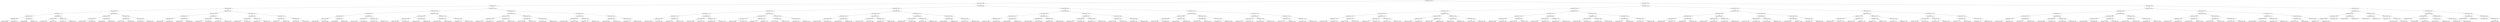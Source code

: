 digraph G{
591547076 [label="Node{data=[3119, 3119]}"]
591547076 -> 1347476631
1347476631 [label="Node{data=[2506, 2506]}"]
1347476631 -> 574162094
574162094 [label="Node{data=[961, 961]}"]
574162094 -> 930436686
930436686 [label="Node{data=[898, 898]}"]
930436686 -> 105917966
105917966 [label="Node{data=[880, 880]}"]
105917966 -> 1353907767
1353907767 [label="Node{data=[872, 872]}"]
1353907767 -> 985963771
985963771 [label="Node{data=[868, 868]}"]
985963771 -> 664697547
664697547 [label="Node{data=[866, 866]}"]
664697547 -> 540610664
540610664 [label="Node{data=[856, 856]}"]
664697547 -> 1740443934
1740443934 [label="Node{data=[867, 867]}"]
985963771 -> 2038458966
2038458966 [label="Node{data=[870, 870]}"]
2038458966 -> 765206415
765206415 [label="Node{data=[869, 869]}"]
2038458966 -> 1171185668
1171185668 [label="Node{data=[871, 871]}"]
1353907767 -> 1257520194
1257520194 [label="Node{data=[876, 876]}"]
1257520194 -> 819740048
819740048 [label="Node{data=[874, 874]}"]
819740048 -> 2112957539
2112957539 [label="Node{data=[873, 873]}"]
819740048 -> 1326267673
1326267673 [label="Node{data=[875, 875]}"]
1257520194 -> 619716246
619716246 [label="Node{data=[878, 878]}"]
619716246 -> 1972475685
1972475685 [label="Node{data=[877, 877]}"]
619716246 -> 24592320
24592320 [label="Node{data=[879, 879]}"]
105917966 -> 657731330
657731330 [label="Node{data=[890, 890]}"]
657731330 -> 60068316
60068316 [label="Node{data=[886, 886]}"]
60068316 -> 2051343924
2051343924 [label="Node{data=[884, 884]}"]
2051343924 -> 1114943363
1114943363 [label="Node{data=[883, 883]}"]
2051343924 -> 1144968432
1144968432 [label="Node{data=[885, 885]}"]
60068316 -> 1669576666
1669576666 [label="Node{data=[888, 888]}"]
1669576666 -> 824539448
824539448 [label="Node{data=[887, 887]}"]
1669576666 -> 1456128040
1456128040 [label="Node{data=[889, 889]}"]
657731330 -> 1692473173
1692473173 [label="Node{data=[894, 894]}"]
1692473173 -> 438452596
438452596 [label="Node{data=[892, 892]}"]
438452596 -> 13895601
13895601 [label="Node{data=[891, 891]}"]
438452596 -> 10443779
10443779 [label="Node{data=[893, 893]}"]
1692473173 -> 1822996730
1822996730 [label="Node{data=[896, 896]}"]
1822996730 -> 1678343674
1678343674 [label="Node{data=[895, 895]}"]
1822996730 -> 1153435461
1153435461 [label="Node{data=[897, 897]}"]
930436686 -> 1044718746
1044718746 [label="Node{data=[914, 914]}"]
1044718746 -> 386081984
386081984 [label="Node{data=[906, 906]}"]
386081984 -> 944401783
944401783 [label="Node{data=[902, 902]}"]
944401783 -> 2088021780
2088021780 [label="Node{data=[900, 900]}"]
2088021780 -> 1795306996
1795306996 [label="Node{data=[899, 899]}"]
2088021780 -> 1697200496
1697200496 [label="Node{data=[901, 901]}"]
944401783 -> 249807223
249807223 [label="Node{data=[904, 904]}"]
249807223 -> 1463210928
1463210928 [label="Node{data=[903, 903]}"]
249807223 -> 769777975
769777975 [label="Node{data=[905, 905]}"]
386081984 -> 19906370
19906370 [label="Node{data=[910, 910]}"]
19906370 -> 290926185
290926185 [label="Node{data=[908, 908]}"]
290926185 -> 1880999072
1880999072 [label="Node{data=[907, 907]}"]
290926185 -> 1389853645
1389853645 [label="Node{data=[909, 909]}"]
19906370 -> 780012410
780012410 [label="Node{data=[912, 912]}"]
780012410 -> 108154042
108154042 [label="Node{data=[911, 911]}"]
780012410 -> 416591888
416591888 [label="Node{data=[913, 913]}"]
1044718746 -> 1899280852
1899280852 [label="Node{data=[922, 922]}"]
1899280852 -> 802113875
802113875 [label="Node{data=[918, 918]}"]
802113875 -> 994891660
994891660 [label="Node{data=[916, 916]}"]
994891660 -> 103134405
103134405 [label="Node{data=[915, 915]}"]
994891660 -> 1376475084
1376475084 [label="Node{data=[917, 917]}"]
802113875 -> 123410703
123410703 [label="Node{data=[920, 920]}"]
123410703 -> 1526095583
1526095583 [label="Node{data=[919, 919]}"]
123410703 -> 1902004952
1902004952 [label="Node{data=[921, 921]}"]
1899280852 -> 2036581896
2036581896 [label="Node{data=[957, 957]}"]
2036581896 -> 640625482
640625482 [label="Node{data=[947, 947]}"]
640625482 -> 1321699830
1321699830 [label="Node{data=[923, 923]}"]
640625482 -> 1296831100
1296831100 [label="Node{data=[956, 956]}"]
2036581896 -> 720948827
720948827 [label="Node{data=[959, 959]}"]
720948827 -> 1976751413
1976751413 [label="Node{data=[958, 958]}"]
720948827 -> 128481856
128481856 [label="Node{data=[960, 960]}"]
574162094 -> 710563643
710563643 [label="Node{data=[2474, 2474]}"]
710563643 -> 1186778685
1186778685 [label="Node{data=[2458, 2458]}"]
1186778685 -> 631554210
631554210 [label="Node{data=[969, 969]}"]
631554210 -> 1637532716
1637532716 [label="Node{data=[965, 965]}"]
1637532716 -> 427926699
427926699 [label="Node{data=[963, 963]}"]
427926699 -> 971791488
971791488 [label="Node{data=[962, 962]}"]
427926699 -> 978201295
978201295 [label="Node{data=[964, 964]}"]
1637532716 -> 222441998
222441998 [label="Node{data=[967, 967]}"]
222441998 -> 426933233
426933233 [label="Node{data=[966, 966]}"]
222441998 -> 1109470211
1109470211 [label="Node{data=[968, 968]}"]
631554210 -> 158494426
158494426 [label="Node{data=[2352, 2352]}"]
158494426 -> 356319160
356319160 [label="Node{data=[971, 971]}"]
356319160 -> 521909021
521909021 [label="Node{data=[970, 970]}"]
356319160 -> 1410450889
1410450889 [label="Node{data=[988, 988]}"]
158494426 -> 1318024495
1318024495 [label="Node{data=[2443, 2443]}"]
1318024495 -> 1010602617
1010602617 [label="Node{data=[2423, 2423]}"]
1318024495 -> 2122145208
2122145208 [label="Node{data=[2457, 2457]}"]
1186778685 -> 613998643
613998643 [label="Node{data=[2466, 2466]}"]
613998643 -> 285990786
285990786 [label="Node{data=[2462, 2462]}"]
285990786 -> 1241262208
1241262208 [label="Node{data=[2460, 2460]}"]
1241262208 -> 1576545434
1576545434 [label="Node{data=[2459, 2459]}"]
1241262208 -> 1040373358
1040373358 [label="Node{data=[2461, 2461]}"]
285990786 -> 1908079075
1908079075 [label="Node{data=[2464, 2464]}"]
1908079075 -> 1504343932
1504343932 [label="Node{data=[2463, 2463]}"]
1908079075 -> 1160387631
1160387631 [label="Node{data=[2465, 2465]}"]
613998643 -> 1832059714
1832059714 [label="Node{data=[2470, 2470]}"]
1832059714 -> 1264618214
1264618214 [label="Node{data=[2468, 2468]}"]
1264618214 -> 1098585441
1098585441 [label="Node{data=[2467, 2467]}"]
1264618214 -> 1420141061
1420141061 [label="Node{data=[2469, 2469]}"]
1832059714 -> 570000064
570000064 [label="Node{data=[2472, 2472]}"]
570000064 -> 1845566371
1845566371 [label="Node{data=[2471, 2471]}"]
570000064 -> 2009651999
2009651999 [label="Node{data=[2473, 2473]}"]
710563643 -> 243591785
243591785 [label="Node{data=[2490, 2490]}"]
243591785 -> 1661376251
1661376251 [label="Node{data=[2482, 2482]}"]
1661376251 -> 96228667
96228667 [label="Node{data=[2478, 2478]}"]
96228667 -> 882734768
882734768 [label="Node{data=[2476, 2476]}"]
882734768 -> 501421544
501421544 [label="Node{data=[2475, 2475]}"]
882734768 -> 1250290145
1250290145 [label="Node{data=[2477, 2477]}"]
96228667 -> 771188743
771188743 [label="Node{data=[2480, 2480]}"]
771188743 -> 1921033215
1921033215 [label="Node{data=[2479, 2479]}"]
771188743 -> 2009703442
2009703442 [label="Node{data=[2481, 2481]}"]
1661376251 -> 317100523
317100523 [label="Node{data=[2486, 2486]}"]
317100523 -> 71791840
71791840 [label="Node{data=[2484, 2484]}"]
71791840 -> 1932505292
1932505292 [label="Node{data=[2483, 2483]}"]
71791840 -> 1232892815
1232892815 [label="Node{data=[2485, 2485]}"]
317100523 -> 1865669250
1865669250 [label="Node{data=[2488, 2488]}"]
1865669250 -> 1357661168
1357661168 [label="Node{data=[2487, 2487]}"]
1865669250 -> 1590374641
1590374641 [label="Node{data=[2489, 2489]}"]
243591785 -> 1954660524
1954660524 [label="Node{data=[2498, 2498]}"]
1954660524 -> 93840244
93840244 [label="Node{data=[2494, 2494]}"]
93840244 -> 928433141
928433141 [label="Node{data=[2492, 2492]}"]
928433141 -> 815604054
815604054 [label="Node{data=[2491, 2491]}"]
928433141 -> 1248002889
1248002889 [label="Node{data=[2493, 2493]}"]
93840244 -> 1893057842
1893057842 [label="Node{data=[2496, 2496]}"]
1893057842 -> 1906174390
1906174390 [label="Node{data=[2495, 2495]}"]
1893057842 -> 684974402
684974402 [label="Node{data=[2497, 2497]}"]
1954660524 -> 2063124058
2063124058 [label="Node{data=[2502, 2502]}"]
2063124058 -> 618295394
618295394 [label="Node{data=[2500, 2500]}"]
618295394 -> 982842646
982842646 [label="Node{data=[2499, 2499]}"]
618295394 -> 226149111
226149111 [label="Node{data=[2501, 2501]}"]
2063124058 -> 831262484
831262484 [label="Node{data=[2504, 2504]}"]
831262484 -> 1176641575
1176641575 [label="Node{data=[2503, 2503]}"]
831262484 -> 1531124152
1531124152 [label="Node{data=[2505, 2505]}"]
1347476631 -> 7669085
7669085 [label="Node{data=[2650, 2650]}"]
7669085 -> 1364221672
1364221672 [label="Node{data=[2618, 2618]}"]
1364221672 -> 103055357
103055357 [label="Node{data=[2572, 2572]}"]
103055357 -> 1172912216
1172912216 [label="Node{data=[2514, 2514]}"]
1172912216 -> 1830720085
1830720085 [label="Node{data=[2510, 2510]}"]
1830720085 -> 1055532544
1055532544 [label="Node{data=[2508, 2508]}"]
1055532544 -> 462712247
462712247 [label="Node{data=[2507, 2507]}"]
1055532544 -> 389262693
389262693 [label="Node{data=[2509, 2509]}"]
1830720085 -> 237378028
237378028 [label="Node{data=[2512, 2512]}"]
237378028 -> 1637086222
1637086222 [label="Node{data=[2511, 2511]}"]
237378028 -> 1498596446
1498596446 [label="Node{data=[2513, 2513]}"]
1172912216 -> 1400898196
1400898196 [label="Node{data=[2568, 2568]}"]
1400898196 -> 1842845809
1842845809 [label="Node{data=[2566, 2566]}"]
1842845809 -> 328872513
328872513 [label="Node{data=[2565, 2565]}"]
1842845809 -> 1554343000
1554343000 [label="Node{data=[2567, 2567]}"]
1400898196 -> 258099706
258099706 [label="Node{data=[2570, 2570]}"]
258099706 -> 1579637879
1579637879 [label="Node{data=[2569, 2569]}"]
258099706 -> 476935624
476935624 [label="Node{data=[2571, 2571]}"]
103055357 -> 1797080505
1797080505 [label="Node{data=[2580, 2580]}"]
1797080505 -> 1991113913
1991113913 [label="Node{data=[2576, 2576]}"]
1991113913 -> 311280383
311280383 [label="Node{data=[2574, 2574]}"]
311280383 -> 1706636883
1706636883 [label="Node{data=[2573, 2573]}"]
311280383 -> 1678284752
1678284752 [label="Node{data=[2575, 2575]}"]
1991113913 -> 2111432668
2111432668 [label="Node{data=[2578, 2578]}"]
2111432668 -> 20928674
20928674 [label="Node{data=[2577, 2577]}"]
2111432668 -> 756608376
756608376 [label="Node{data=[2579, 2579]}"]
1797080505 -> 227432732
227432732 [label="Node{data=[2614, 2614]}"]
227432732 -> 1062971510
1062971510 [label="Node{data=[2612, 2612]}"]
1062971510 -> 1155140983
1155140983 [label="Node{data=[2581, 2581]}"]
1062971510 -> 784550841
784550841 [label="Node{data=[2613, 2613]}"]
227432732 -> 1366991300
1366991300 [label="Node{data=[2616, 2616]}"]
1366991300 -> 855681925
855681925 [label="Node{data=[2615, 2615]}"]
1366991300 -> 665168167
665168167 [label="Node{data=[2617, 2617]}"]
1364221672 -> 328184041
328184041 [label="Node{data=[2634, 2634]}"]
328184041 -> 394221533
394221533 [label="Node{data=[2626, 2626]}"]
394221533 -> 555059764
555059764 [label="Node{data=[2622, 2622]}"]
555059764 -> 737407904
737407904 [label="Node{data=[2620, 2620]}"]
737407904 -> 1159005903
1159005903 [label="Node{data=[2619, 2619]}"]
737407904 -> 674848783
674848783 [label="Node{data=[2621, 2621]}"]
555059764 -> 636488470
636488470 [label="Node{data=[2624, 2624]}"]
636488470 -> 287998715
287998715 [label="Node{data=[2623, 2623]}"]
636488470 -> 2086985071
2086985071 [label="Node{data=[2625, 2625]}"]
394221533 -> 532607988
532607988 [label="Node{data=[2630, 2630]}"]
532607988 -> 976483246
976483246 [label="Node{data=[2628, 2628]}"]
976483246 -> 2135655241
2135655241 [label="Node{data=[2627, 2627]}"]
976483246 -> 631158378
631158378 [label="Node{data=[2629, 2629]}"]
532607988 -> 1305989246
1305989246 [label="Node{data=[2632, 2632]}"]
1305989246 -> 1750918377
1750918377 [label="Node{data=[2631, 2631]}"]
1305989246 -> 1269719904
1269719904 [label="Node{data=[2633, 2633]}"]
328184041 -> 466854297
466854297 [label="Node{data=[2642, 2642]}"]
466854297 -> 1760876221
1760876221 [label="Node{data=[2638, 2638]}"]
1760876221 -> 1736445158
1736445158 [label="Node{data=[2636, 2636]}"]
1736445158 -> 1594742293
1594742293 [label="Node{data=[2635, 2635]}"]
1736445158 -> 1498704644
1498704644 [label="Node{data=[2637, 2637]}"]
1760876221 -> 400232365
400232365 [label="Node{data=[2640, 2640]}"]
400232365 -> 1885066892
1885066892 [label="Node{data=[2639, 2639]}"]
400232365 -> 1104616428
1104616428 [label="Node{data=[2641, 2641]}"]
466854297 -> 1000428697
1000428697 [label="Node{data=[2646, 2646]}"]
1000428697 -> 1959301671
1959301671 [label="Node{data=[2644, 2644]}"]
1959301671 -> 1518982532
1518982532 [label="Node{data=[2643, 2643]}"]
1959301671 -> 595111234
595111234 [label="Node{data=[2645, 2645]}"]
1000428697 -> 306978856
306978856 [label="Node{data=[2648, 2648]}"]
306978856 -> 581288428
581288428 [label="Node{data=[2647, 2647]}"]
306978856 -> 915674569
915674569 [label="Node{data=[2649, 2649]}"]
7669085 -> 1356905700
1356905700 [label="Node{data=[3086, 3086]}"]
1356905700 -> 593402800
593402800 [label="Node{data=[2666, 2666]}"]
593402800 -> 804816022
804816022 [label="Node{data=[2658, 2658]}"]
804816022 -> 961869565
961869565 [label="Node{data=[2654, 2654]}"]
961869565 -> 1812359855
1812359855 [label="Node{data=[2652, 2652]}"]
1812359855 -> 1003683716
1003683716 [label="Node{data=[2651, 2651]}"]
1812359855 -> 1348800604
1348800604 [label="Node{data=[2653, 2653]}"]
961869565 -> 1310255027
1310255027 [label="Node{data=[2656, 2656]}"]
1310255027 -> 286572493
286572493 [label="Node{data=[2655, 2655]}"]
1310255027 -> 1033264308
1033264308 [label="Node{data=[2657, 2657]}"]
804816022 -> 1158237354
1158237354 [label="Node{data=[2662, 2662]}"]
1158237354 -> 1277501127
1277501127 [label="Node{data=[2660, 2660]}"]
1277501127 -> 2029726297
2029726297 [label="Node{data=[2659, 2659]}"]
1277501127 -> 1996990990
1996990990 [label="Node{data=[2661, 2661]}"]
1158237354 -> 2019869784
2019869784 [label="Node{data=[2664, 2664]}"]
2019869784 -> 483602101
483602101 [label="Node{data=[2663, 2663]}"]
2019869784 -> 1037792916
1037792916 [label="Node{data=[2665, 2665]}"]
593402800 -> 2001140987
2001140987 [label="Node{data=[2674, 2674]}"]
2001140987 -> 702455887
702455887 [label="Node{data=[2670, 2670]}"]
702455887 -> 746423623
746423623 [label="Node{data=[2668, 2668]}"]
746423623 -> 1257519498
1257519498 [label="Node{data=[2667, 2667]}"]
746423623 -> 177579275
177579275 [label="Node{data=[2669, 2669]}"]
702455887 -> 1452646606
1452646606 [label="Node{data=[2672, 2672]}"]
1452646606 -> 369250534
369250534 [label="Node{data=[2671, 2671]}"]
1452646606 -> 2102461381
2102461381 [label="Node{data=[2673, 2673]}"]
2001140987 -> 1514884249
1514884249 [label="Node{data=[3082, 3082]}"]
1514884249 -> 564335822
564335822 [label="Node{data=[2722, 2722]}"]
564335822 -> 623043964
623043964 [label="Node{data=[2704, 2704]}"]
564335822 -> 1352176950
1352176950 [label="Node{data=[2876, 2876]}"]
1514884249 -> 1345795128
1345795128 [label="Node{data=[3084, 3084]}"]
1345795128 -> 1770737556
1770737556 [label="Node{data=[3083, 3083]}"]
1345795128 -> 1529892572
1529892572 [label="Node{data=[3085, 3085]}"]
1356905700 -> 1335181737
1335181737 [label="Node{data=[3103, 3103]}"]
1335181737 -> 644491927
644491927 [label="Node{data=[3094, 3094]}"]
644491927 -> 363738657
363738657 [label="Node{data=[3090, 3090]}"]
363738657 -> 1286724838
1286724838 [label="Node{data=[3088, 3088]}"]
1286724838 -> 701252816
701252816 [label="Node{data=[3087, 3087]}"]
1286724838 -> 1585839596
1585839596 [label="Node{data=[3089, 3089]}"]
363738657 -> 989775651
989775651 [label="Node{data=[3092, 3092]}"]
989775651 -> 2020239990
2020239990 [label="Node{data=[3091, 3091]}"]
989775651 -> 860572527
860572527 [label="Node{data=[3093, 3093]}"]
644491927 -> 1120971383
1120971383 [label="Node{data=[3099, 3099]}"]
1120971383 -> 240892625
240892625 [label="Node{data=[3096, 3096]}"]
240892625 -> 625563830
625563830 [label="Node{data=[3095, 3095]}"]
240892625 -> 1286635331
1286635331 [label="Node{data=[3097, 3097]}"]
1120971383 -> 200603568
200603568 [label="Node{data=[3101, 3101]}"]
200603568 -> 1487554861
1487554861 [label="Node{data=[3100, 3100]}"]
200603568 -> 927544934
927544934 [label="Node{data=[3102, 3102]}"]
1335181737 -> 2018250155
2018250155 [label="Node{data=[3111, 3111]}"]
2018250155 -> 1420373093
1420373093 [label="Node{data=[3107, 3107]}"]
1420373093 -> 1589699836
1589699836 [label="Node{data=[3105, 3105]}"]
1589699836 -> 549716804
549716804 [label="Node{data=[3104, 3104]}"]
1589699836 -> 947745698
947745698 [label="Node{data=[3106, 3106]}"]
1420373093 -> 631941836
631941836 [label="Node{data=[3109, 3109]}"]
631941836 -> 2090098049
2090098049 [label="Node{data=[3108, 3108]}"]
631941836 -> 2085269364
2085269364 [label="Node{data=[3110, 3110]}"]
2018250155 -> 804856636
804856636 [label="Node{data=[3115, 3115]}"]
804856636 -> 1609896133
1609896133 [label="Node{data=[3113, 3113]}"]
1609896133 -> 22226671
22226671 [label="Node{data=[3112, 3112]}"]
1609896133 -> 676010174
676010174 [label="Node{data=[3114, 3114]}"]
804856636 -> 1313685064
1313685064 [label="Node{data=[3117, 3117]}"]
1313685064 -> 961113212
961113212 [label="Node{data=[3116, 3116]}"]
1313685064 -> 565527012
565527012 [label="Node{data=[3118, 3118]}"]
591547076 -> 1363878788
1363878788 [label="Node{data=[3744, 3744]}"]
1363878788 -> 1985210523
1985210523 [label="Node{data=[3534, 3534]}"]
1985210523 -> 76239009
76239009 [label="Node{data=[3233, 3233]}"]
76239009 -> 263883701
263883701 [label="Node{data=[3217, 3217]}"]
263883701 -> 132501189
132501189 [label="Node{data=[3209, 3209]}"]
132501189 -> 1855715730
1855715730 [label="Node{data=[3157, 3157]}"]
1855715730 -> 818655928
818655928 [label="Node{data=[3121, 3121]}"]
818655928 -> 1802985527
1802985527 [label="Node{data=[3120, 3120]}"]
818655928 -> 1112344698
1112344698 [label="Node{data=[3122, 3122]}"]
1855715730 -> 1932213960
1932213960 [label="Node{data=[3207, 3207]}"]
1932213960 -> 513285223
513285223 [label="Node{data=[3206, 3206]}"]
1932213960 -> 1321115995
1321115995 [label="Node{data=[3208, 3208]}"]
132501189 -> 1687842350
1687842350 [label="Node{data=[3213, 3213]}"]
1687842350 -> 1315819787
1315819787 [label="Node{data=[3211, 3211]}"]
1315819787 -> 273192837
273192837 [label="Node{data=[3210, 3210]}"]
1315819787 -> 734480558
734480558 [label="Node{data=[3212, 3212]}"]
1687842350 -> 471574758
471574758 [label="Node{data=[3215, 3215]}"]
471574758 -> 1012848615
1012848615 [label="Node{data=[3214, 3214]}"]
471574758 -> 1753127766
1753127766 [label="Node{data=[3216, 3216]}"]
263883701 -> 2037202127
2037202127 [label="Node{data=[3225, 3225]}"]
2037202127 -> 946927516
946927516 [label="Node{data=[3221, 3221]}"]
946927516 -> 1918631578
1918631578 [label="Node{data=[3219, 3219]}"]
1918631578 -> 1860399020
1860399020 [label="Node{data=[3218, 3218]}"]
1918631578 -> 2121842171
2121842171 [label="Node{data=[3220, 3220]}"]
946927516 -> 1091271103
1091271103 [label="Node{data=[3223, 3223]}"]
1091271103 -> 1820979242
1820979242 [label="Node{data=[3222, 3222]}"]
1091271103 -> 434269208
434269208 [label="Node{data=[3224, 3224]}"]
2037202127 -> 575573434
575573434 [label="Node{data=[3229, 3229]}"]
575573434 -> 949149389
949149389 [label="Node{data=[3227, 3227]}"]
949149389 -> 465133909
465133909 [label="Node{data=[3226, 3226]}"]
949149389 -> 296836246
296836246 [label="Node{data=[3228, 3228]}"]
575573434 -> 1195647047
1195647047 [label="Node{data=[3231, 3231]}"]
1195647047 -> 1762585300
1762585300 [label="Node{data=[3230, 3230]}"]
1195647047 -> 971869545
971869545 [label="Node{data=[3232, 3232]}"]
76239009 -> 572728110
572728110 [label="Node{data=[3452, 3452]}"]
572728110 -> 1149466933
1149466933 [label="Node{data=[3241, 3241]}"]
1149466933 -> 1514500923
1514500923 [label="Node{data=[3237, 3237]}"]
1514500923 -> 253115359
253115359 [label="Node{data=[3235, 3235]}"]
253115359 -> 873939776
873939776 [label="Node{data=[3234, 3234]}"]
253115359 -> 1803734566
1803734566 [label="Node{data=[3236, 3236]}"]
1514500923 -> 439334086
439334086 [label="Node{data=[3239, 3239]}"]
439334086 -> 618249375
618249375 [label="Node{data=[3238, 3238]}"]
439334086 -> 718992903
718992903 [label="Node{data=[3240, 3240]}"]
1149466933 -> 1465187972
1465187972 [label="Node{data=[3245, 3245]}"]
1465187972 -> 817559852
817559852 [label="Node{data=[3243, 3243]}"]
817559852 -> 1500415712
1500415712 [label="Node{data=[3242, 3242]}"]
817559852 -> 620312836
620312836 [label="Node{data=[3244, 3244]}"]
1465187972 -> 1420379073
1420379073 [label="Node{data=[3247, 3247]}"]
1420379073 -> 859681761
859681761 [label="Node{data=[3246, 3246]}"]
1420379073 -> 516516576
516516576 [label="Node{data=[3426, 3426]}"]
572728110 -> 1930776868
1930776868 [label="Node{data=[3526, 3526]}"]
1930776868 -> 1832690636
1832690636 [label="Node{data=[3522, 3522]}"]
1832690636 -> 859875121
859875121 [label="Node{data=[3520, 3520]}"]
859875121 -> 1712018899
1712018899 [label="Node{data=[3480, 3480]}"]
859875121 -> 1062118471
1062118471 [label="Node{data=[3521, 3521]}"]
1832690636 -> 929317537
929317537 [label="Node{data=[3524, 3524]}"]
929317537 -> 19599955
19599955 [label="Node{data=[3523, 3523]}"]
929317537 -> 1026718312
1026718312 [label="Node{data=[3525, 3525]}"]
1930776868 -> 1997839637
1997839637 [label="Node{data=[3530, 3530]}"]
1997839637 -> 1651554332
1651554332 [label="Node{data=[3528, 3528]}"]
1651554332 -> 999331723
999331723 [label="Node{data=[3527, 3527]}"]
1651554332 -> 358570923
358570923 [label="Node{data=[3529, 3529]}"]
1997839637 -> 1190166560
1190166560 [label="Node{data=[3532, 3532]}"]
1190166560 -> 556232890
556232890 [label="Node{data=[3531, 3531]}"]
1190166560 -> 506759130
506759130 [label="Node{data=[3533, 3533]}"]
1985210523 -> 1910052276
1910052276 [label="Node{data=[3631, 3631]}"]
1910052276 -> 862616111
862616111 [label="Node{data=[3550, 3550]}"]
862616111 -> 693268056
693268056 [label="Node{data=[3542, 3542]}"]
693268056 -> 325203711
325203711 [label="Node{data=[3538, 3538]}"]
325203711 -> 707786130
707786130 [label="Node{data=[3536, 3536]}"]
707786130 -> 1249135098
1249135098 [label="Node{data=[3535, 3535]}"]
707786130 -> 1894702658
1894702658 [label="Node{data=[3537, 3537]}"]
325203711 -> 1916390254
1916390254 [label="Node{data=[3540, 3540]}"]
1916390254 -> 669983710
669983710 [label="Node{data=[3539, 3539]}"]
1916390254 -> 1337754944
1337754944 [label="Node{data=[3541, 3541]}"]
693268056 -> 1235639867
1235639867 [label="Node{data=[3546, 3546]}"]
1235639867 -> 1970835162
1970835162 [label="Node{data=[3544, 3544]}"]
1970835162 -> 735556216
735556216 [label="Node{data=[3543, 3543]}"]
1970835162 -> 15381703
15381703 [label="Node{data=[3545, 3545]}"]
1235639867 -> 2076599655
2076599655 [label="Node{data=[3548, 3548]}"]
2076599655 -> 1257847451
1257847451 [label="Node{data=[3547, 3547]}"]
2076599655 -> 1554712014
1554712014 [label="Node{data=[3549, 3549]}"]
862616111 -> 162713104
162713104 [label="Node{data=[3558, 3558]}"]
162713104 -> 1092058908
1092058908 [label="Node{data=[3554, 3554]}"]
1092058908 -> 1119467591
1119467591 [label="Node{data=[3552, 3552]}"]
1119467591 -> 1178095787
1178095787 [label="Node{data=[3551, 3551]}"]
1119467591 -> 1499841586
1499841586 [label="Node{data=[3553, 3553]}"]
1092058908 -> 594591645
594591645 [label="Node{data=[3556, 3556]}"]
594591645 -> 738480180
738480180 [label="Node{data=[3555, 3555]}"]
594591645 -> 683536407
683536407 [label="Node{data=[3557, 3557]}"]
162713104 -> 1603204454
1603204454 [label="Node{data=[3562, 3562]}"]
1603204454 -> 2032416093
2032416093 [label="Node{data=[3560, 3560]}"]
2032416093 -> 1999593405
1999593405 [label="Node{data=[3559, 3559]}"]
2032416093 -> 810886151
810886151 [label="Node{data=[3561, 3561]}"]
1603204454 -> 416858798
416858798 [label="Node{data=[3564, 3564]}"]
416858798 -> 1083081269
1083081269 [label="Node{data=[3563, 3563]}"]
416858798 -> 1297215278
1297215278 [label="Node{data=[3606, 3606]}"]
1910052276 -> 1421709215
1421709215 [label="Node{data=[3728, 3728]}"]
1421709215 -> 170846740
170846740 [label="Node{data=[3720, 3720]}"]
170846740 -> 1048923726
1048923726 [label="Node{data=[3716, 3716]}"]
1048923726 -> 2087710255
2087710255 [label="Node{data=[3678, 3678]}"]
2087710255 -> 1150703434
1150703434 [label="Node{data=[3667, 3667]}"]
2087710255 -> 957705094
957705094 [label="Node{data=[3715, 3715]}"]
1048923726 -> 762754516
762754516 [label="Node{data=[3718, 3718]}"]
762754516 -> 778778819
778778819 [label="Node{data=[3717, 3717]}"]
762754516 -> 1488000579
1488000579 [label="Node{data=[3719, 3719]}"]
170846740 -> 1256857480
1256857480 [label="Node{data=[3724, 3724]}"]
1256857480 -> 1386924820
1386924820 [label="Node{data=[3722, 3722]}"]
1386924820 -> 628116642
628116642 [label="Node{data=[3721, 3721]}"]
1386924820 -> 1965245761
1965245761 [label="Node{data=[3723, 3723]}"]
1256857480 -> 1873740338
1873740338 [label="Node{data=[3726, 3726]}"]
1873740338 -> 1801029304
1801029304 [label="Node{data=[3725, 3725]}"]
1873740338 -> 1290523181
1290523181 [label="Node{data=[3727, 3727]}"]
1421709215 -> 596484028
596484028 [label="Node{data=[3736, 3736]}"]
596484028 -> 883210093
883210093 [label="Node{data=[3732, 3732]}"]
883210093 -> 334465799
334465799 [label="Node{data=[3730, 3730]}"]
334465799 -> 25647597
25647597 [label="Node{data=[3729, 3729]}"]
334465799 -> 1320699422
1320699422 [label="Node{data=[3731, 3731]}"]
883210093 -> 1597415291
1597415291 [label="Node{data=[3734, 3734]}"]
1597415291 -> 812552233
812552233 [label="Node{data=[3733, 3733]}"]
1597415291 -> 194904056
194904056 [label="Node{data=[3735, 3735]}"]
596484028 -> 119128099
119128099 [label="Node{data=[3740, 3740]}"]
119128099 -> 1816087292
1816087292 [label="Node{data=[3738, 3738]}"]
1816087292 -> 672424074
672424074 [label="Node{data=[3737, 3737]}"]
1816087292 -> 1284651087
1284651087 [label="Node{data=[3739, 3739]}"]
119128099 -> 88334630
88334630 [label="Node{data=[3742, 3742]}"]
88334630 -> 322773976
322773976 [label="Node{data=[3741, 3741]}"]
88334630 -> 413532421
413532421 [label="Node{data=[3743, 3743]}"]
1363878788 -> 1168835102
1168835102 [label="Node{data=[6285, 6285]}"]
1168835102 -> 1610318172
1610318172 [label="Node{data=[3911, 3911]}"]
1610318172 -> 623008408
623008408 [label="Node{data=[3892, 3892]}"]
623008408 -> 220518672
220518672 [label="Node{data=[3884, 3884]}"]
220518672 -> 268599640
268599640 [label="Node{data=[3795, 3795]}"]
268599640 -> 334500709
334500709 [label="Node{data=[3746, 3746]}"]
334500709 -> 607223065
607223065 [label="Node{data=[3745, 3745]}"]
334500709 -> 259443926
259443926 [label="Node{data=[3791, 3791]}"]
268599640 -> 192582689
192582689 [label="Node{data=[3882, 3882]}"]
192582689 -> 411227408
411227408 [label="Node{data=[3881, 3881]}"]
192582689 -> 938785452
938785452 [label="Node{data=[3883, 3883]}"]
220518672 -> 249413880
249413880 [label="Node{data=[3888, 3888]}"]
249413880 -> 1364825758
1364825758 [label="Node{data=[3886, 3886]}"]
1364825758 -> 1602089968
1602089968 [label="Node{data=[3885, 3885]}"]
1364825758 -> 1296962409
1296962409 [label="Node{data=[3887, 3887]}"]
249413880 -> 771018808
771018808 [label="Node{data=[3890, 3890]}"]
771018808 -> 805588606
805588606 [label="Node{data=[3889, 3889]}"]
771018808 -> 14076413
14076413 [label="Node{data=[3891, 3891]}"]
623008408 -> 1035884501
1035884501 [label="Node{data=[3903, 3903]}"]
1035884501 -> 918566218
918566218 [label="Node{data=[3896, 3896]}"]
918566218 -> 606468690
606468690 [label="Node{data=[3894, 3894]}"]
606468690 -> 311055882
311055882 [label="Node{data=[3893, 3893]}"]
606468690 -> 1564851057
1564851057 [label="Node{data=[3895, 3895]}"]
918566218 -> 1780006902
1780006902 [label="Node{data=[3901, 3901]}"]
1780006902 -> 1633955725
1633955725 [label="Node{data=[3900, 3900]}"]
1780006902 -> 564006829
564006829 [label="Node{data=[3902, 3902]}"]
1035884501 -> 1366337244
1366337244 [label="Node{data=[3907, 3907]}"]
1366337244 -> 2117616651
2117616651 [label="Node{data=[3905, 3905]}"]
2117616651 -> 1054868486
1054868486 [label="Node{data=[3904, 3904]}"]
2117616651 -> 1876068112
1876068112 [label="Node{data=[3906, 3906]}"]
1366337244 -> 994089584
994089584 [label="Node{data=[3909, 3909]}"]
994089584 -> 124033295
124033295 [label="Node{data=[3908, 3908]}"]
994089584 -> 966421969
966421969 [label="Node{data=[3910, 3910]}"]
1610318172 -> 1108051957
1108051957 [label="Node{data=[3927, 3927]}"]
1108051957 -> 2108098270
2108098270 [label="Node{data=[3919, 3919]}"]
2108098270 -> 1579697284
1579697284 [label="Node{data=[3915, 3915]}"]
1579697284 -> 875978357
875978357 [label="Node{data=[3913, 3913]}"]
875978357 -> 706499369
706499369 [label="Node{data=[3912, 3912]}"]
875978357 -> 1875386690
1875386690 [label="Node{data=[3914, 3914]}"]
1579697284 -> 1943557211
1943557211 [label="Node{data=[3917, 3917]}"]
1943557211 -> 1964734883
1964734883 [label="Node{data=[3916, 3916]}"]
1943557211 -> 1037498674
1037498674 [label="Node{data=[3918, 3918]}"]
2108098270 -> 330964475
330964475 [label="Node{data=[3923, 3923]}"]
330964475 -> 586279259
586279259 [label="Node{data=[3921, 3921]}"]
586279259 -> 201939655
201939655 [label="Node{data=[3920, 3920]}"]
586279259 -> 102509853
102509853 [label="Node{data=[3922, 3922]}"]
330964475 -> 1166720480
1166720480 [label="Node{data=[3925, 3925]}"]
1166720480 -> 1755066171
1755066171 [label="Node{data=[3924, 3924]}"]
1166720480 -> 772120461
772120461 [label="Node{data=[3926, 3926]}"]
1108051957 -> 1234578325
1234578325 [label="Node{data=[4151, 4151]}"]
1234578325 -> 1499720442
1499720442 [label="Node{data=[4147, 4147]}"]
1499720442 -> 1343222554
1343222554 [label="Node{data=[3964, 3964]}"]
1343222554 -> 1391781729
1391781729 [label="Node{data=[3928, 3928]}"]
1343222554 -> 709276713
709276713 [label="Node{data=[4146, 4146]}"]
1499720442 -> 1815392161
1815392161 [label="Node{data=[4149, 4149]}"]
1815392161 -> 1124861470
1124861470 [label="Node{data=[4148, 4148]}"]
1815392161 -> 917909233
917909233 [label="Node{data=[4150, 4150]}"]
1234578325 -> 701379570
701379570 [label="Node{data=[4196, 4196]}"]
701379570 -> 1624164557
1624164557 [label="Node{data=[4194, 4194]}"]
1624164557 -> 1137778236
1137778236 [label="Node{data=[4152, 4152]}"]
1624164557 -> 1150771473
1150771473 [label="Node{data=[4195, 4195]}"]
701379570 -> 471768018
471768018 [label="Node{data=[4198, 4198]}"]
471768018 -> 167813180
167813180 [label="Node{data=[4197, 4197]}"]
471768018 -> 1097564094
1097564094 [label="Node{data=[5956, 5956]}"]
1168835102 -> 1040908651
1040908651 [label="Node{data=[6318, 6318]}"]
1040908651 -> 1453579635
1453579635 [label="Node{data=[6310, 6310]}"]
1453579635 -> 1504544475
1504544475 [label="Node{data=[6306, 6306]}"]
1504544475 -> 1126270175
1126270175 [label="Node{data=[6304, 6304]}"]
1126270175 -> 633849225
633849225 [label="Node{data=[6298, 6298]}"]
1126270175 -> 1833421831
1833421831 [label="Node{data=[6305, 6305]}"]
1504544475 -> 1483281450
1483281450 [label="Node{data=[6308, 6308]}"]
1483281450 -> 396452996
396452996 [label="Node{data=[6307, 6307]}"]
1483281450 -> 206639220
206639220 [label="Node{data=[6309, 6309]}"]
1453579635 -> 1604702733
1604702733 [label="Node{data=[6314, 6314]}"]
1604702733 -> 1333613975
1333613975 [label="Node{data=[6312, 6312]}"]
1333613975 -> 1399102904
1399102904 [label="Node{data=[6311, 6311]}"]
1333613975 -> 1471341840
1471341840 [label="Node{data=[6313, 6313]}"]
1604702733 -> 653684817
653684817 [label="Node{data=[6316, 6316]}"]
653684817 -> 58874101
58874101 [label="Node{data=[6315, 6315]}"]
653684817 -> 1962708064
1962708064 [label="Node{data=[6317, 6317]}"]
1040908651 -> 874933642
874933642 [label="Node{data=[6574, 6574]}"]
874933642 -> 558364583
558364583 [label="Node{data=[6326, 6326]}"]
558364583 -> 806573706
806573706 [label="Node{data=[6322, 6322]}"]
806573706 -> 547115876
547115876 [label="Node{data=[6320, 6320]}"]
547115876 -> 659632320
659632320 [label="Node{data=[6319, 6319]}"]
547115876 -> 959775042
959775042 [label="Node{data=[6321, 6321]}"]
806573706 -> 330872808
330872808 [label="Node{data=[6324, 6324]}"]
330872808 -> 1375588744
1375588744 [label="Node{data=[6323, 6323]}"]
330872808 -> 2139368519
2139368519 [label="Node{data=[6325, 6325]}"]
558364583 -> 1856638436
1856638436 [label="Node{data=[6330, 6330]}"]
1856638436 -> 956035118
956035118 [label="Node{data=[6328, 6328]}"]
956035118 -> 129308456
129308456 [label="Node{data=[6327, 6327]}"]
956035118 -> 1494082957
1494082957 [label="Node{data=[6329, 6329]}"]
1856638436 -> 1744176741
1744176741 [label="Node{data=[6419, 6419]}"]
1744176741 -> 7073845
7073845 [label="Node{data=[6338, 6338]}"]
1744176741 -> 801684295
801684295 [label="Node{data=[6496, 6496]}"]
874933642 -> 434049726
434049726 [label="Node{data=[6934, 6934]}"]
434049726 -> 1322121934
1322121934 [label="Node{data=[6932, 6932]}"]
1322121934 -> 301486458
301486458 [label="Node{data=[6594, 6594]}"]
1322121934 -> 2072035969
2072035969 [label="Node{data=[6933, 6933]}"]
434049726 -> 439051693
439051693 [label="Node{data=[6936, 6936]}"]
439051693 -> 999417772
999417772 [label="Node{data=[6935, 6935]}"]
439051693 -> 1748046373
1748046373 [label="Node{data=[6937, 6937]}"]
1748046373 -> 366498152
366498152 [label="Node{data=[9688, 9688]}"]
}